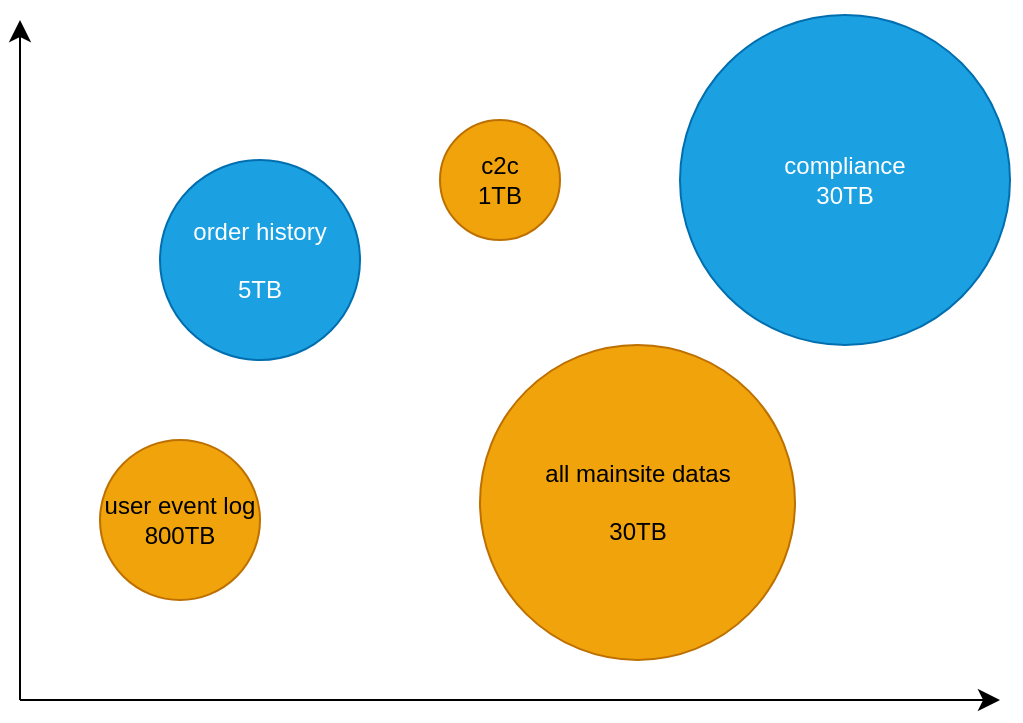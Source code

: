 <mxfile version="22.1.4" type="github">
  <diagram name="第 1 页" id="nHp93soFmQCSreUhHKS3">
    <mxGraphModel dx="858" dy="505" grid="1" gridSize="10" guides="1" tooltips="1" connect="1" arrows="1" fold="1" page="1" pageScale="1" pageWidth="827" pageHeight="1169" math="0" shadow="0">
      <root>
        <mxCell id="0" />
        <mxCell id="1" parent="0" />
        <mxCell id="PHkbMErOT04p3KG1fMT4-2" value="" style="edgeStyle=segmentEdgeStyle;endArrow=classic;html=1;curved=0;rounded=0;endSize=8;startSize=8;" edge="1" parent="1">
          <mxGeometry width="50" height="50" relative="1" as="geometry">
            <mxPoint x="190" y="540" as="sourcePoint" />
            <mxPoint x="680" y="540" as="targetPoint" />
          </mxGeometry>
        </mxCell>
        <mxCell id="PHkbMErOT04p3KG1fMT4-3" value="" style="edgeStyle=segmentEdgeStyle;endArrow=classic;html=1;curved=0;rounded=0;endSize=8;startSize=8;" edge="1" parent="1">
          <mxGeometry width="50" height="50" relative="1" as="geometry">
            <mxPoint x="190" y="540" as="sourcePoint" />
            <mxPoint x="190" y="200" as="targetPoint" />
          </mxGeometry>
        </mxCell>
        <mxCell id="PHkbMErOT04p3KG1fMT4-4" value="order history&lt;br&gt;&lt;br&gt;5TB" style="ellipse;whiteSpace=wrap;html=1;aspect=fixed;fillColor=#1ba1e2;fontColor=#ffffff;strokeColor=#006EAF;" vertex="1" parent="1">
          <mxGeometry x="260" y="270" width="100" height="100" as="geometry" />
        </mxCell>
        <mxCell id="PHkbMErOT04p3KG1fMT4-5" value="user event log&lt;br&gt;800TB&lt;br&gt;" style="ellipse;whiteSpace=wrap;html=1;aspect=fixed;fillColor=#f0a30a;fontColor=#000000;strokeColor=#BD7000;" vertex="1" parent="1">
          <mxGeometry x="230" y="410" width="80" height="80" as="geometry" />
        </mxCell>
        <mxCell id="PHkbMErOT04p3KG1fMT4-6" value="compliance&lt;br&gt;30TB" style="ellipse;whiteSpace=wrap;html=1;aspect=fixed;fillColor=#1ba1e2;fontColor=#ffffff;strokeColor=#006EAF;" vertex="1" parent="1">
          <mxGeometry x="520" y="197.5" width="165" height="165" as="geometry" />
        </mxCell>
        <mxCell id="PHkbMErOT04p3KG1fMT4-7" value="c2c&lt;br&gt;1TB" style="ellipse;whiteSpace=wrap;html=1;aspect=fixed;fillColor=#f0a30a;fontColor=#000000;strokeColor=#BD7000;" vertex="1" parent="1">
          <mxGeometry x="400" y="250" width="60" height="60" as="geometry" />
        </mxCell>
        <mxCell id="PHkbMErOT04p3KG1fMT4-9" value="all mainsite datas&lt;br&gt;&lt;br&gt;30TB" style="ellipse;whiteSpace=wrap;html=1;aspect=fixed;fillColor=#f0a30a;fontColor=#000000;strokeColor=#BD7000;" vertex="1" parent="1">
          <mxGeometry x="420" y="362.5" width="157.5" height="157.5" as="geometry" />
        </mxCell>
      </root>
    </mxGraphModel>
  </diagram>
</mxfile>
